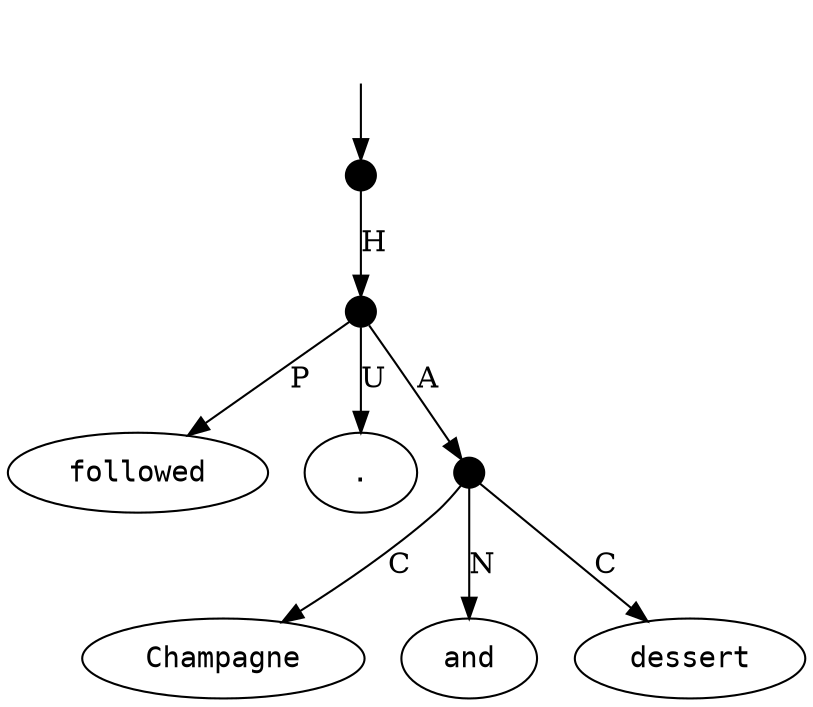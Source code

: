 digraph "20010008" {
  top [ style=invis ];
  top -> 6;
  0 [ label=<<table align="center" border="0" cellspacing="0"><tr><td colspan="2"><font face="Courier">Champagne</font></td></tr></table>> ];
  1 [ label=<<table align="center" border="0" cellspacing="0"><tr><td colspan="2"><font face="Courier">and</font></td></tr></table>> ];
  2 [ label=<<table align="center" border="0" cellspacing="0"><tr><td colspan="2"><font face="Courier">dessert</font></td></tr></table>> ];
  3 [ label=<<table align="center" border="0" cellspacing="0"><tr><td colspan="2"><font face="Courier">followed</font></td></tr></table>> ];
  4 [ label=<<table align="center" border="0" cellspacing="0"><tr><td colspan="2"><font face="Courier">.</font></td></tr></table>> ];
  5 [ shape=point, width=0.2 ];
  6 [ shape=point, width=0.2 ];
  7 [ shape=point, width=0.2 ];
  5 -> 1 [ label="N" ];
  5 -> 2 [ label="C" ];
  7 -> 5 [ label="A" ];
  5 -> 0 [ label="C" ];
  7 -> 3 [ label="P" ];
  7 -> 4 [ label="U" ];
  6 -> 7 [ label="H" ];
}

